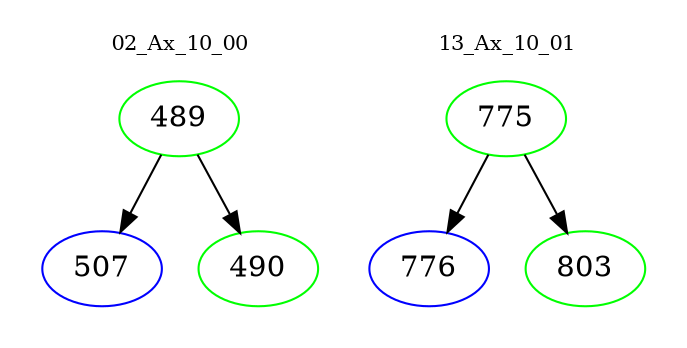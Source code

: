 digraph{
subgraph cluster_0 {
color = white
label = "02_Ax_10_00";
fontsize=10;
T0_489 [label="489", color="green"]
T0_489 -> T0_507 [color="black"]
T0_507 [label="507", color="blue"]
T0_489 -> T0_490 [color="black"]
T0_490 [label="490", color="green"]
}
subgraph cluster_1 {
color = white
label = "13_Ax_10_01";
fontsize=10;
T1_775 [label="775", color="green"]
T1_775 -> T1_776 [color="black"]
T1_776 [label="776", color="blue"]
T1_775 -> T1_803 [color="black"]
T1_803 [label="803", color="green"]
}
}
